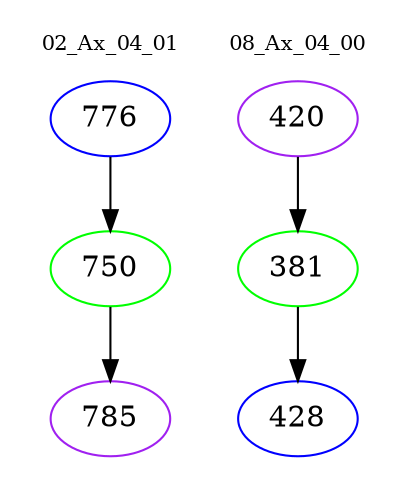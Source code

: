 digraph{
subgraph cluster_0 {
color = white
label = "02_Ax_04_01";
fontsize=10;
T0_776 [label="776", color="blue"]
T0_776 -> T0_750 [color="black"]
T0_750 [label="750", color="green"]
T0_750 -> T0_785 [color="black"]
T0_785 [label="785", color="purple"]
}
subgraph cluster_1 {
color = white
label = "08_Ax_04_00";
fontsize=10;
T1_420 [label="420", color="purple"]
T1_420 -> T1_381 [color="black"]
T1_381 [label="381", color="green"]
T1_381 -> T1_428 [color="black"]
T1_428 [label="428", color="blue"]
}
}
